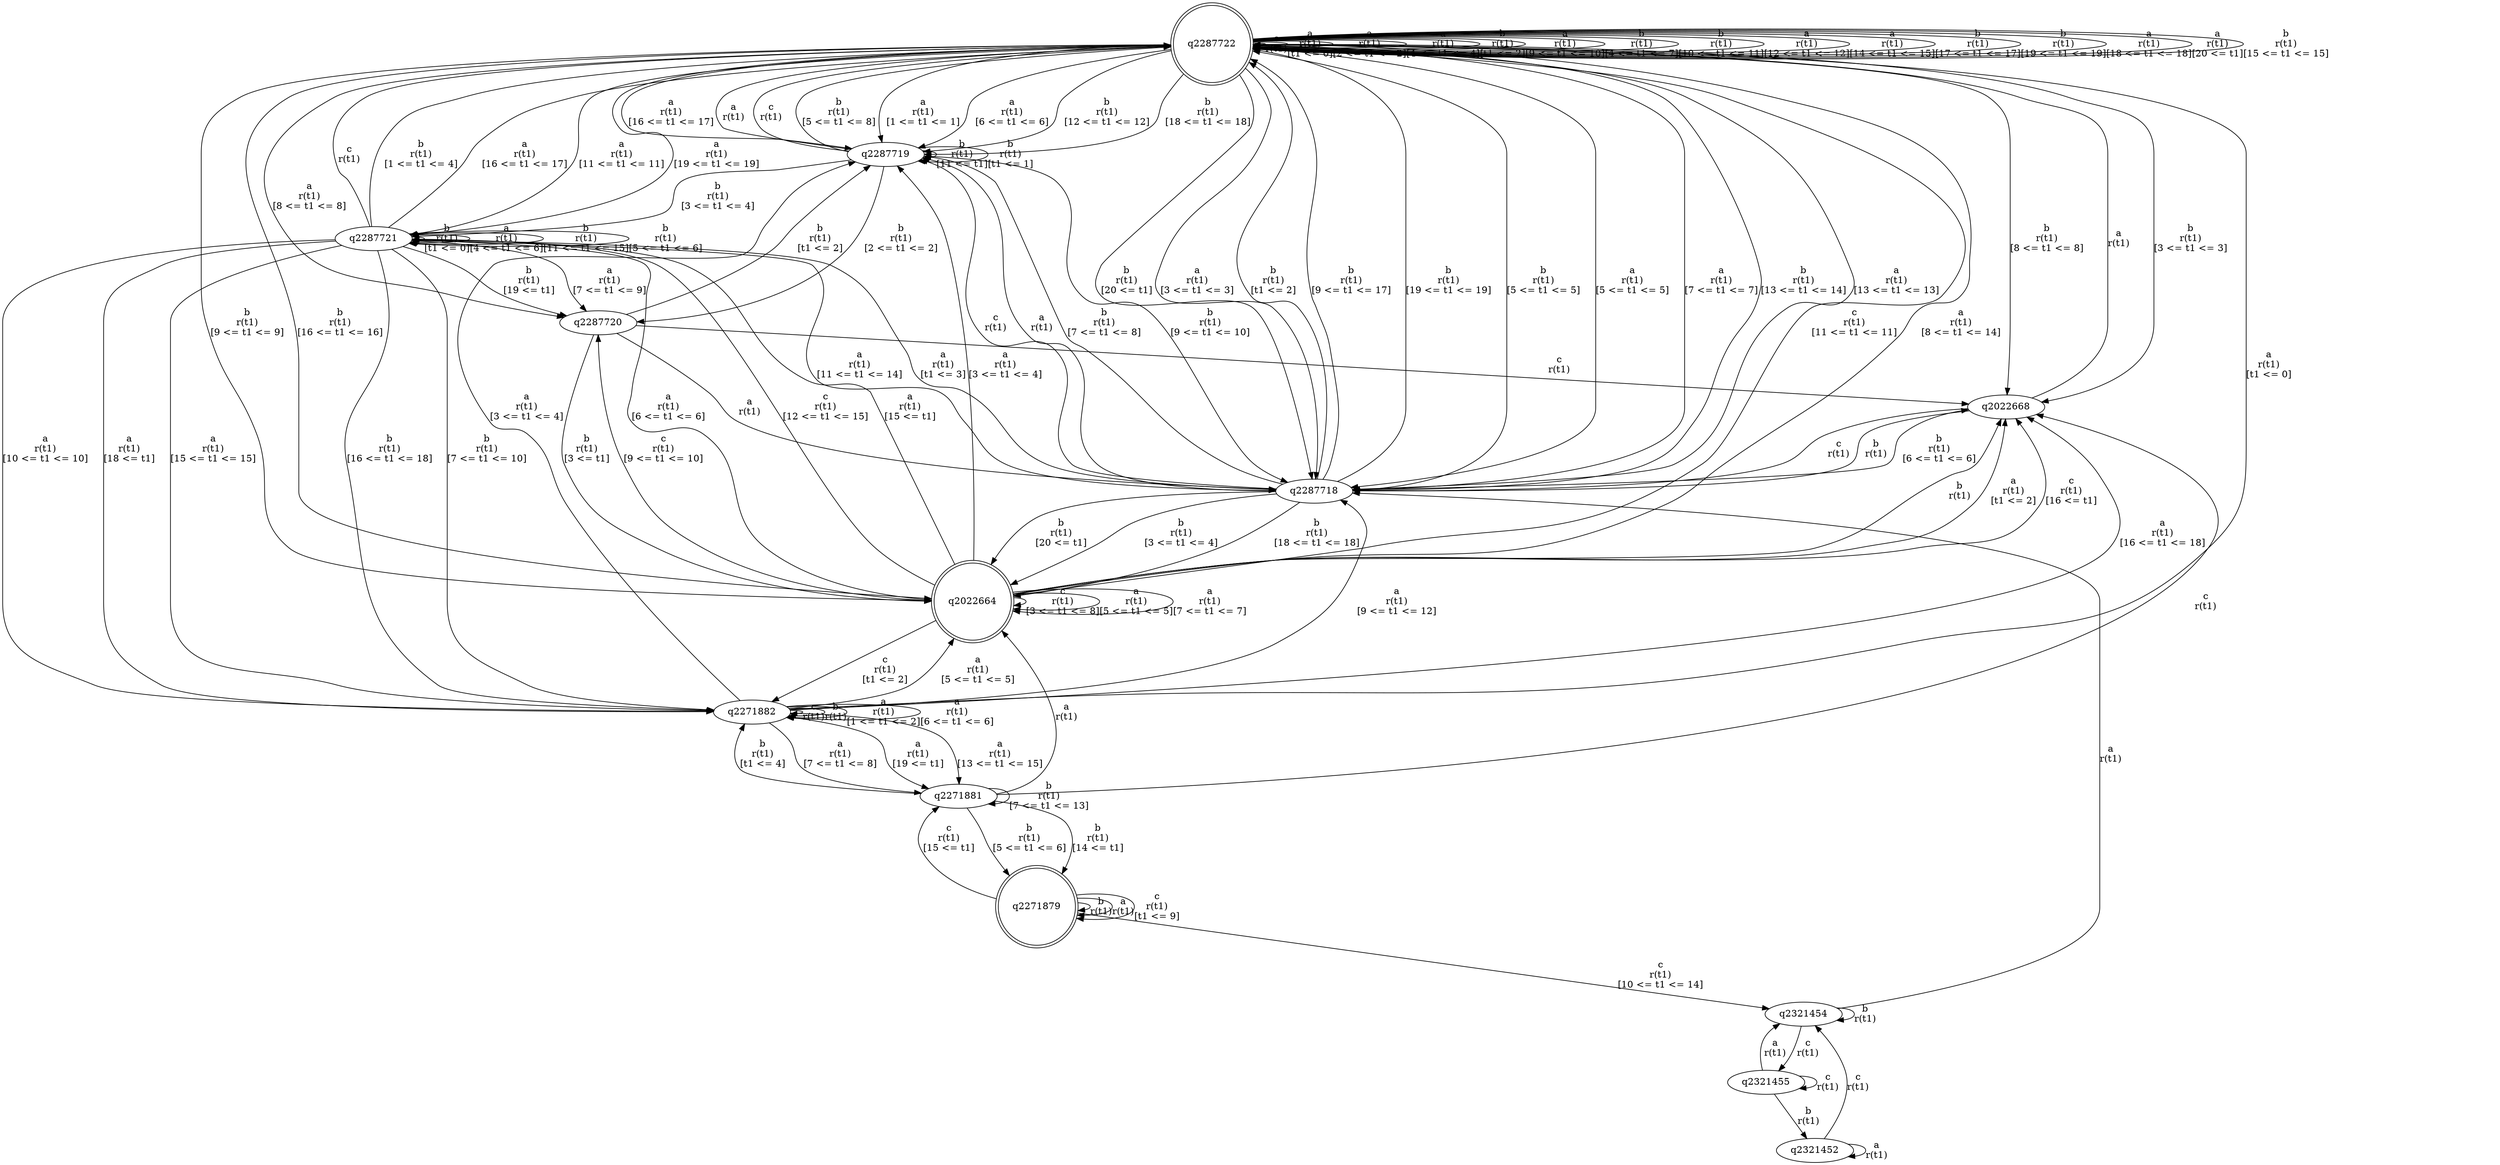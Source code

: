 digraph "tests_1/test80/solution101/solution_verwer" {
	q2287722[label=q2287722 shape=doublecircle]
	q2287719[label=q2287719]
	q2287718[label=q2287718]
	q2022664[label=q2022664 shape=doublecircle]
	q2022668[label=q2022668]
	q2271882[label=q2271882]
	q2271881[label=q2271881]
	q2271879[label=q2271879 shape=doublecircle]
	q2321454[label=q2321454]
	q2321455[label=q2321455]
	q2321452[label=q2321452]
	q2287720[label=q2287720]
	q2287721[label=q2287721]
	q2287722 -> q2287722[label="c\nr(t1)\n"]
	q2287722 -> q2287722[label="a\nr(t1)\n[t1 <= 0]"]
	q2287722 -> q2287719[label="a\nr(t1)\n[1 <= t1 <= 1]"]
	q2287719 -> q2287722[label="a\nr(t1)\n"]
	q2287719 -> q2287722[label="c\nr(t1)\n"]
	q2287719 -> q2287719[label="b\nr(t1)\n[11 <= t1]"]
	q2287719 -> q2287718[label="b\nr(t1)\n[9 <= t1 <= 10]"]
	q2287718 -> q2287719[label="c\nr(t1)\n"]
	q2287718 -> q2287719[label="a\nr(t1)\n"]
	q2287718 -> q2287722[label="b\nr(t1)\n[t1 <= 2]"]
	q2287718 -> q2022664[label="b\nr(t1)\n[3 <= t1 <= 4]"]
	q2022664 -> q2022668[label="b\nr(t1)\n"]
	q2022668 -> q2287722[label="a\nr(t1)\n"]
	q2022668 -> q2287718[label="c\nr(t1)\n"]
	q2022668 -> q2287718[label="b\nr(t1)\n"]
	q2022664 -> q2271882[label="c\nr(t1)\n[t1 <= 2]"]
	q2271882 -> q2271882[label="c\nr(t1)\n"]
	q2271882 -> q2271882[label="b\nr(t1)\n"]
	q2271882 -> q2287722[label="a\nr(t1)\n[t1 <= 0]"]
	q2271882 -> q2271882[label="a\nr(t1)\n[1 <= t1 <= 2]"]
	q2271882 -> q2287719[label="a\nr(t1)\n[3 <= t1 <= 4]"]
	q2271882 -> q2022664[label="a\nr(t1)\n[5 <= t1 <= 5]"]
	q2271882 -> q2271882[label="a\nr(t1)\n[6 <= t1 <= 6]"]
	q2271882 -> q2271881[label="a\nr(t1)\n[7 <= t1 <= 8]"]
	q2271881 -> q2022664[label="a\nr(t1)\n"]
	q2271881 -> q2022668[label="c\nr(t1)\n"]
	q2271881 -> q2271882[label="b\nr(t1)\n[t1 <= 4]"]
	q2271881 -> q2271881[label="b\nr(t1)\n[7 <= t1 <= 13]"]
	q2271881 -> q2271879[label="b\nr(t1)\n[5 <= t1 <= 6]"]
	q2271879 -> q2271879[label="b\nr(t1)\n"]
	q2271879 -> q2271879[label="a\nr(t1)\n"]
	q2271879 -> q2271879[label="c\nr(t1)\n[t1 <= 9]"]
	q2271879 -> q2321454[label="c\nr(t1)\n[10 <= t1 <= 14]"]
	q2321454 -> q2287718[label="a\nr(t1)\n"]
	q2321454 -> q2321455[label="c\nr(t1)\n"]
	q2321455 -> q2321454[label="a\nr(t1)\n"]
	q2321455 -> q2321455[label="c\nr(t1)\n"]
	q2321455 -> q2321452[label="b\nr(t1)\n"]
	q2321452 -> q2321452[label="a\nr(t1)\n"]
	q2321452 -> q2321454[label="c\nr(t1)\n"]
	q2321454 -> q2321454[label="b\nr(t1)\n"]
	q2271879 -> q2271881[label="c\nr(t1)\n[15 <= t1]"]
	q2271881 -> q2271879[label="b\nr(t1)\n[14 <= t1]"]
	q2271882 -> q2287718[label="a\nr(t1)\n[9 <= t1 <= 12]"]
	q2271882 -> q2022668[label="a\nr(t1)\n[16 <= t1 <= 18]"]
	q2271882 -> q2271881[label="a\nr(t1)\n[19 <= t1]"]
	q2271882 -> q2271881[label="a\nr(t1)\n[13 <= t1 <= 15]"]
	q2022664 -> q2022668[label="a\nr(t1)\n[t1 <= 2]"]
	q2022664 -> q2022664[label="c\nr(t1)\n[3 <= t1 <= 8]"]
	q2022664 -> q2287719[label="a\nr(t1)\n[3 <= t1 <= 4]"]
	q2022664 -> q2287720[label="c\nr(t1)\n[9 <= t1 <= 10]"]
	q2287720 -> q2287718[label="a\nr(t1)\n"]
	q2287720 -> q2022668[label="c\nr(t1)\n"]
	q2287720 -> q2287719[label="b\nr(t1)\n[t1 <= 2]"]
	q2287720 -> q2022664[label="b\nr(t1)\n[3 <= t1]"]
	q2022664 -> q2022664[label="a\nr(t1)\n[5 <= t1 <= 5]"]
	q2022664 -> q2287722[label="c\nr(t1)\n[11 <= t1 <= 11]"]
	q2022664 -> q2287721[label="a\nr(t1)\n[6 <= t1 <= 6]"]
	q2287721 -> q2287722[label="c\nr(t1)\n"]
	q2287721 -> q2287718[label="a\nr(t1)\n[t1 <= 3]"]
	q2287721 -> q2287721[label="b\nr(t1)\n[t1 <= 0]"]
	q2287721 -> q2287721[label="a\nr(t1)\n[4 <= t1 <= 6]"]
	q2287721 -> q2287720[label="a\nr(t1)\n[7 <= t1 <= 9]"]
	q2287721 -> q2271882[label="a\nr(t1)\n[10 <= t1 <= 10]"]
	q2287721 -> q2287722[label="b\nr(t1)\n[1 <= t1 <= 4]"]
	q2287721 -> q2287722[label="a\nr(t1)\n[16 <= t1 <= 17]"]
	q2287721 -> q2271882[label="a\nr(t1)\n[18 <= t1]"]
	q2287721 -> q2287721[label="b\nr(t1)\n[11 <= t1 <= 15]"]
	q2287721 -> q2287721[label="b\nr(t1)\n[5 <= t1 <= 6]"]
	q2287721 -> q2271882[label="a\nr(t1)\n[15 <= t1 <= 15]"]
	q2287721 -> q2287718[label="a\nr(t1)\n[11 <= t1 <= 14]"]
	q2287721 -> q2271882[label="b\nr(t1)\n[16 <= t1 <= 18]"]
	q2287721 -> q2287720[label="b\nr(t1)\n[19 <= t1]"]
	q2287721 -> q2271882[label="b\nr(t1)\n[7 <= t1 <= 10]"]
	q2022664 -> q2287721[label="c\nr(t1)\n[12 <= t1 <= 15]"]
	q2022664 -> q2022668[label="c\nr(t1)\n[16 <= t1]"]
	q2022664 -> q2022664[label="a\nr(t1)\n[7 <= t1 <= 7]"]
	q2022664 -> q2287721[label="a\nr(t1)\n[15 <= t1]"]
	q2022664 -> q2287722[label="a\nr(t1)\n[8 <= t1 <= 14]"]
	q2287718 -> q2287719[label="b\nr(t1)\n[7 <= t1 <= 8]"]
	q2287718 -> q2287722[label="b\nr(t1)\n[9 <= t1 <= 17]"]
	q2287718 -> q2022664[label="b\nr(t1)\n[18 <= t1 <= 18]"]
	q2287718 -> q2287722[label="b\nr(t1)\n[19 <= t1 <= 19]"]
	q2287718 -> q2022664[label="b\nr(t1)\n[20 <= t1]"]
	q2287718 -> q2287722[label="b\nr(t1)\n[5 <= t1 <= 5]"]
	q2287718 -> q2022668[label="b\nr(t1)\n[6 <= t1 <= 6]"]
	q2287719 -> q2287722[label="b\nr(t1)\n[5 <= t1 <= 8]"]
	q2287719 -> q2287719[label="b\nr(t1)\n[t1 <= 1]"]
	q2287719 -> q2287720[label="b\nr(t1)\n[2 <= t1 <= 2]"]
	q2287719 -> q2287721[label="b\nr(t1)\n[3 <= t1 <= 4]"]
	q2287722 -> q2287722[label="a\nr(t1)\n[2 <= t1 <= 2]"]
	q2287722 -> q2287718[label="a\nr(t1)\n[3 <= t1 <= 3]"]
	q2287722 -> q2022668[label="b\nr(t1)\n[3 <= t1 <= 3]"]
	q2287722 -> q2287722[label="a\nr(t1)\n[4 <= t1 <= 4]"]
	q2287722 -> q2287718[label="a\nr(t1)\n[5 <= t1 <= 5]"]
	q2287722 -> q2287719[label="a\nr(t1)\n[6 <= t1 <= 6]"]
	q2287722 -> q2287718[label="a\nr(t1)\n[7 <= t1 <= 7]"]
	q2287722 -> q2022668[label="b\nr(t1)\n[8 <= t1 <= 8]"]
	q2287722 -> q2287720[label="a\nr(t1)\n[8 <= t1 <= 8]"]
	q2287722 -> q2022664[label="b\nr(t1)\n[9 <= t1 <= 9]"]
	q2287722 -> q2287722[label="b\nr(t1)\n[t1 <= 2]"]
	q2287722 -> q2287722[label="a\nr(t1)\n[9 <= t1 <= 10]"]
	q2287722 -> q2287722[label="b\nr(t1)\n[4 <= t1 <= 7]"]
	q2287722 -> q2287722[label="b\nr(t1)\n[10 <= t1 <= 11]"]
	q2287722 -> q2287721[label="a\nr(t1)\n[11 <= t1 <= 11]"]
	q2287722 -> q2287719[label="b\nr(t1)\n[12 <= t1 <= 12]"]
	q2287722 -> q2287722[label="a\nr(t1)\n[12 <= t1 <= 12]"]
	q2287722 -> q2287718[label="b\nr(t1)\n[13 <= t1 <= 14]"]
	q2287722 -> q2287718[label="a\nr(t1)\n[13 <= t1 <= 13]"]
	q2287722 -> q2287722[label="a\nr(t1)\n[14 <= t1 <= 15]"]
	q2287722 -> q2287722[label="b\nr(t1)\n[17 <= t1 <= 17]"]
	q2287722 -> q2287719[label="b\nr(t1)\n[18 <= t1 <= 18]"]
	q2287722 -> q2287722[label="b\nr(t1)\n[19 <= t1 <= 19]"]
	q2287722 -> q2287718[label="b\nr(t1)\n[20 <= t1]"]
	q2287722 -> q2287719[label="a\nr(t1)\n[16 <= t1 <= 17]"]
	q2287722 -> q2287722[label="a\nr(t1)\n[18 <= t1 <= 18]"]
	q2287722 -> q2287721[label="a\nr(t1)\n[19 <= t1 <= 19]"]
	q2287722 -> q2287722[label="a\nr(t1)\n[20 <= t1]"]
	q2287722 -> q2287722[label="b\nr(t1)\n[15 <= t1 <= 15]"]
	q2287722 -> q2022664[label="b\nr(t1)\n[16 <= t1 <= 16]"]
}
